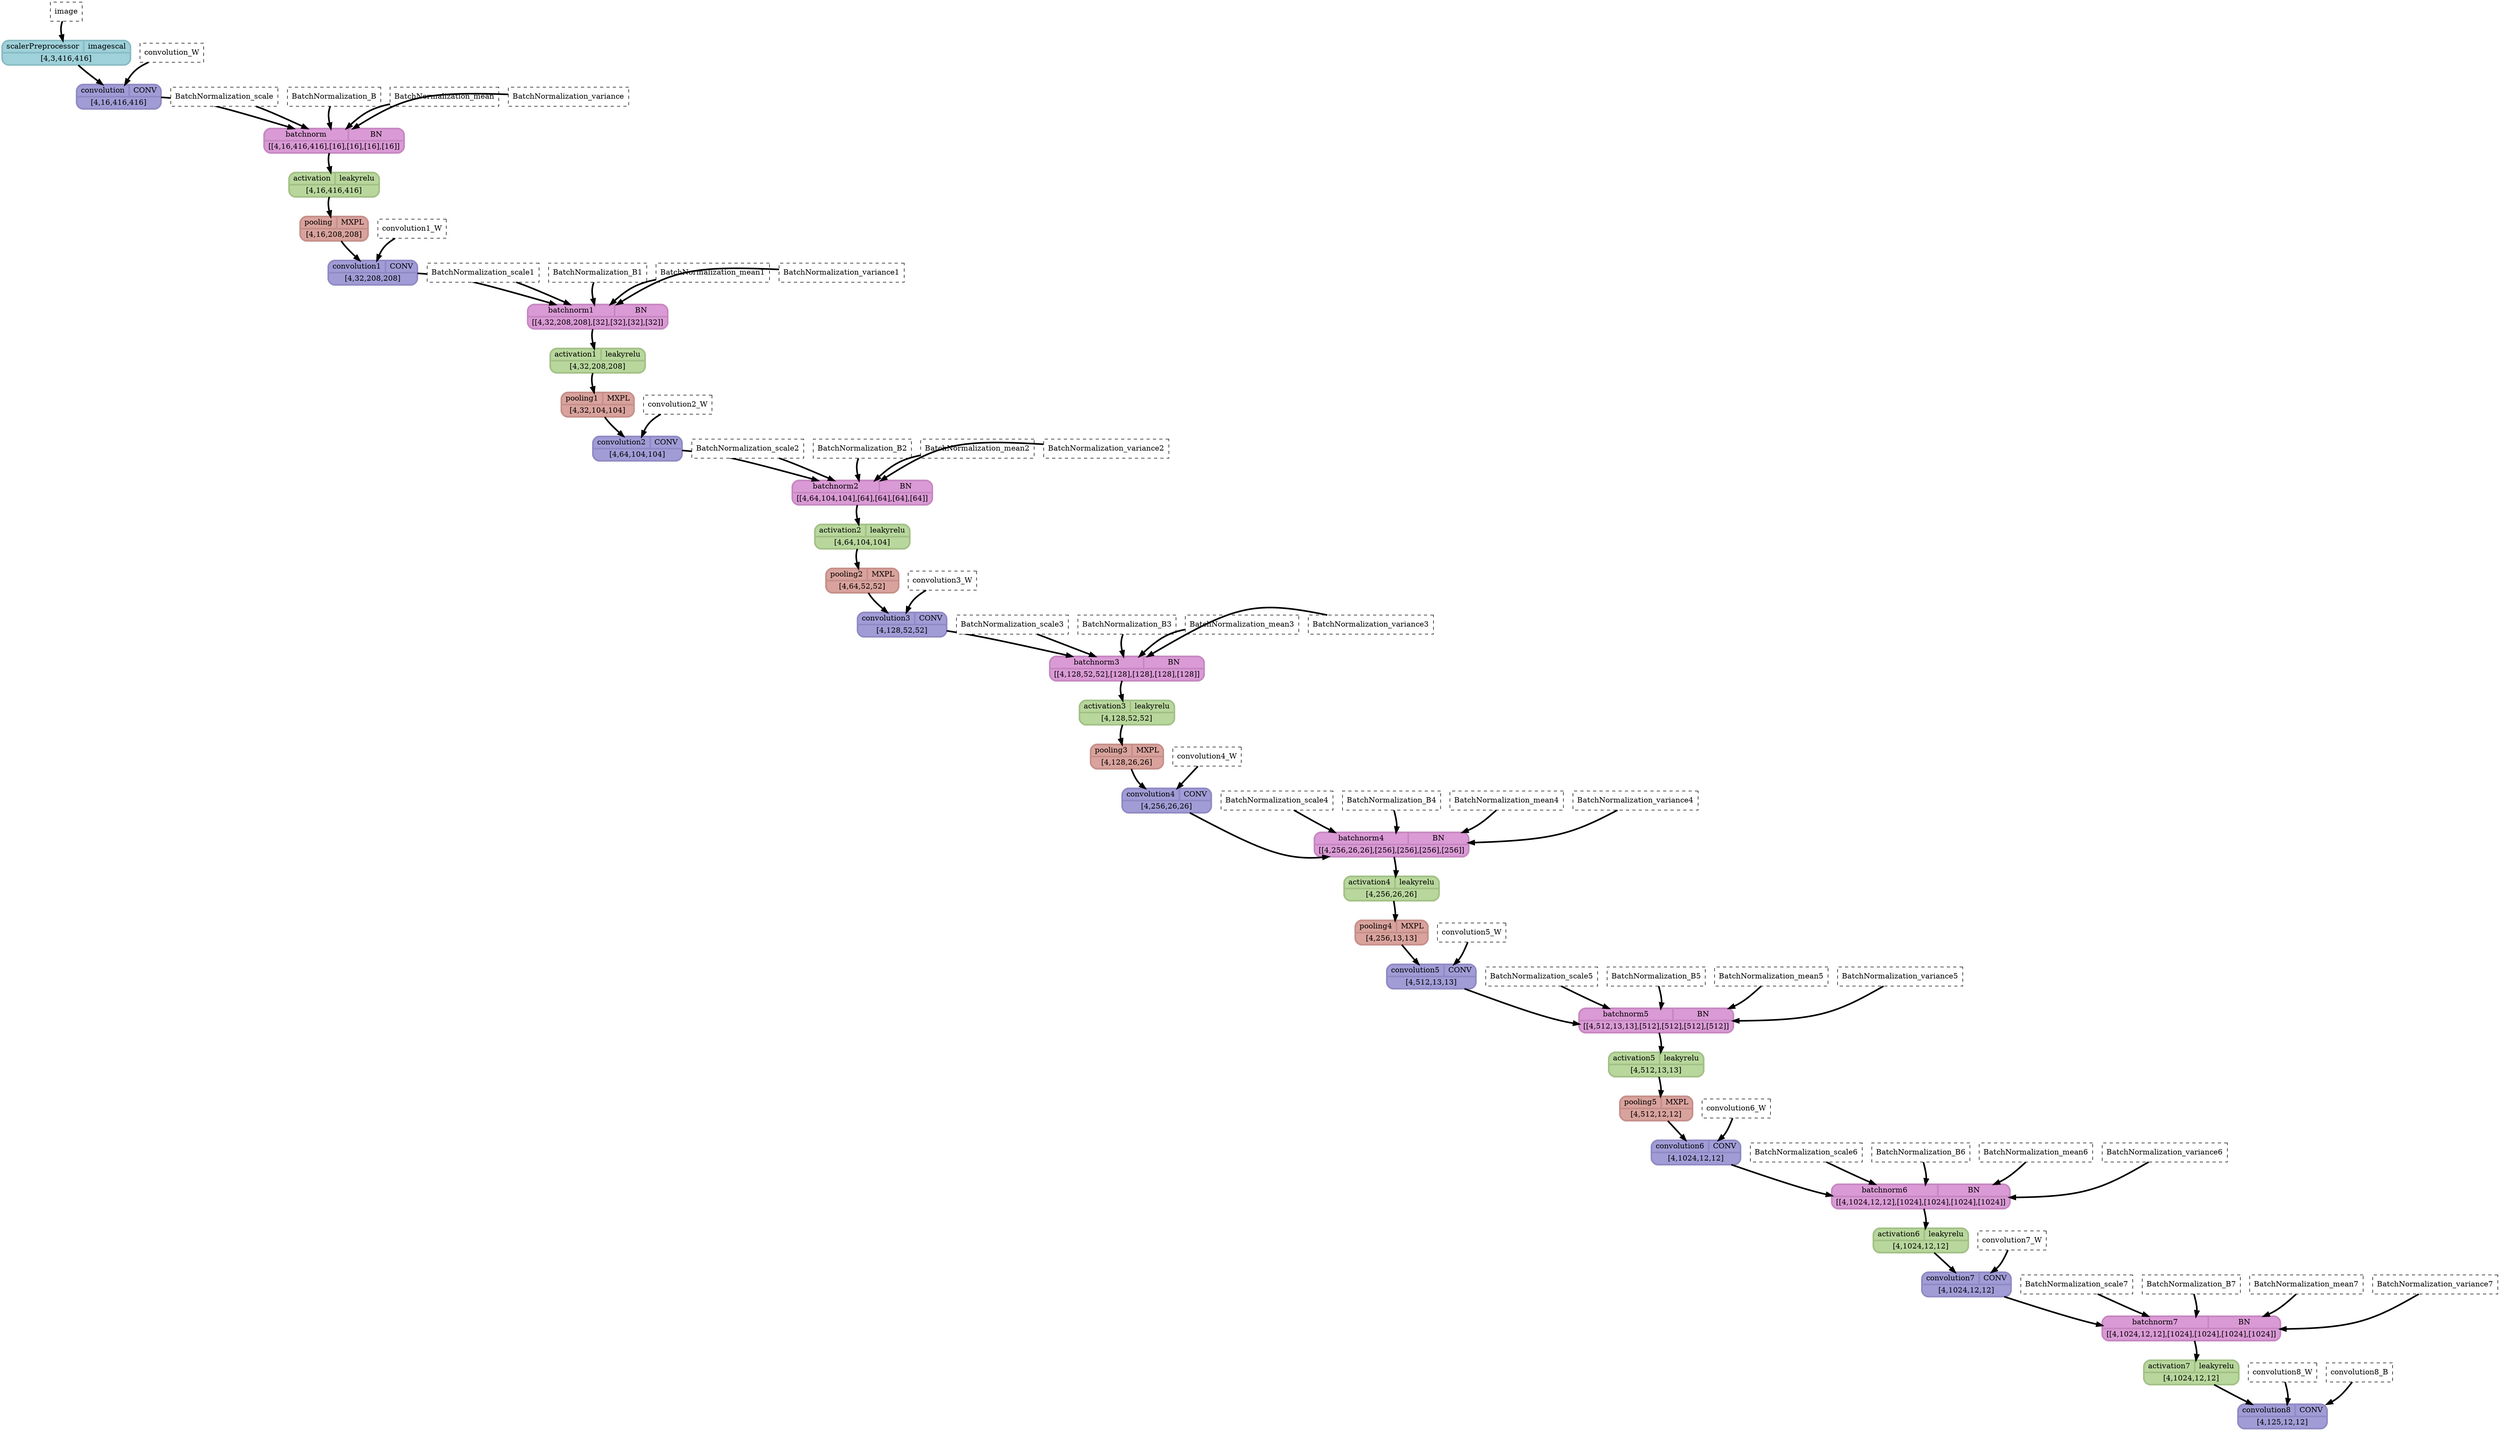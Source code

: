strict digraph {
  graph [
    rankdir="TB"
    overlap=prism
    overlap_shrink=true
    splines=curved
  ];
  node [
    shape=Mrecord
  ];
  edge [
    penwidth=3
  ];

  // Node definitions.
  "image" [
    id=0
    name="image"
    type=constant_input
    label="image"
    inputs=""
    outputs=""
    shape=box
    style="filled,dashed"
    fillcolor="white"
  ];
  "image2" [
    id=1
    name="image2"
    type=ImageScaler
    label="{ {scalerPreprocessor  | imagescal} | [4,3,416,416] }"
    inputs="image"
    outputs="image2"
    penwidth=3
    style=filled
    color="#88bbc3"
    fontcolor="#000000"
    fillcolor="#9ed1da"
  ];
  "convolution_W" [
    id=2
    name="convolution_W"
    type=constant_input
    label="convolution_W"
    inputs=""
    outputs=""
    shape=box
    style="filled,dashed"
    fillcolor="white"
  ];
  "convolution2d_1_output" [
    id=3
    name="convolution2d_1_output"
    type=Conv
    label="{ {convolution  | CONV} | [4,16,416,416] }"
    inputs="image2;convolution_W"
    outputs="convolution2d_1_output"
    penwidth=3
    style=filled
    color="#8f8ac3"
    fontcolor="#000000"
    fillcolor="#a19cd6"
  ];
  "BatchNormalization_scale" [
    id=4
    name="BatchNormalization_scale"
    type=constant_input
    label="BatchNormalization_scale"
    inputs=""
    outputs=""
    shape=box
    style="filled,dashed"
    fillcolor="white"
  ];
  "BatchNormalization_B" [
    id=5
    name="BatchNormalization_B"
    type=constant_input
    label="BatchNormalization_B"
    inputs=""
    outputs=""
    shape=box
    style="filled,dashed"
    fillcolor="white"
  ];
  "BatchNormalization_mean" [
    id=6
    name="BatchNormalization_mean"
    type=constant_input
    label="BatchNormalization_mean"
    inputs=""
    outputs=""
    shape=box
    style="filled,dashed"
    fillcolor="white"
  ];
  "BatchNormalization_variance" [
    id=7
    name="BatchNormalization_variance"
    type=constant_input
    label="BatchNormalization_variance"
    inputs=""
    outputs=""
    shape=box
    style="filled,dashed"
    fillcolor="white"
  ];
  "batchnormalization_1_output" [
    id=8
    name="batchnormalization_1_output"
    type=BatchNormalization
    label="{ {batchnorm  | BN} | [[4,16,416,416],[16],[16],[16],[16]] }"
    inputs="convolution2d_1_output;BatchNormalization_scale;BatchNormalization_B;BatchNormalization_mean;BatchNormalization_variance"
    outputs="batchnormalization_1_output"
    penwidth=3
    style=filled
    color="#c687c1"
    fontcolor="#000000"
    fillcolor="#da9ad5"
  ];
  "leakyrelu_1_output" [
    id=9
    name="leakyrelu_1_output"
    type=LeakyRelu
    label="{ {activation  | leakyrelu} | [4,16,416,416] }"
    inputs="batchnormalization_1_output"
    outputs="leakyrelu_1_output"
    penwidth=3
    style=filled
    color="#a2c086"
    fontcolor="#000000"
    fillcolor="#b8d79c"
  ];
  "maxpooling2d_1_output" [
    id=10
    name="maxpooling2d_1_output"
    type=MaxPool
    label="{ {pooling  | MXPL} | [4,16,208,208] }"
    inputs="leakyrelu_1_output"
    outputs="maxpooling2d_1_output"
    penwidth=3
    style=filled
    color="#c58f8a"
    fontcolor="#000000"
    fillcolor="#d9a29c"
  ];
  "convolution1_W" [
    id=11
    name="convolution1_W"
    type=constant_input
    label="convolution1_W"
    inputs=""
    outputs=""
    shape=box
    style="filled,dashed"
    fillcolor="white"
  ];
  "convolution2d_2_output" [
    id=12
    name="convolution2d_2_output"
    type=Conv
    label="{ {convolution1  | CONV} | [4,32,208,208] }"
    inputs="maxpooling2d_1_output;convolution1_W"
    outputs="convolution2d_2_output"
    penwidth=3
    style=filled
    color="#8f8ac3"
    fontcolor="#000000"
    fillcolor="#a19cd6"
  ];
  "BatchNormalization_scale1" [
    id=13
    name="BatchNormalization_scale1"
    type=constant_input
    label="BatchNormalization_scale1"
    inputs=""
    outputs=""
    shape=box
    style="filled,dashed"
    fillcolor="white"
  ];
  "BatchNormalization_B1" [
    id=14
    name="BatchNormalization_B1"
    type=constant_input
    label="BatchNormalization_B1"
    inputs=""
    outputs=""
    shape=box
    style="filled,dashed"
    fillcolor="white"
  ];
  "BatchNormalization_mean1" [
    id=15
    name="BatchNormalization_mean1"
    type=constant_input
    label="BatchNormalization_mean1"
    inputs=""
    outputs=""
    shape=box
    style="filled,dashed"
    fillcolor="white"
  ];
  "BatchNormalization_variance1" [
    id=16
    name="BatchNormalization_variance1"
    type=constant_input
    label="BatchNormalization_variance1"
    inputs=""
    outputs=""
    shape=box
    style="filled,dashed"
    fillcolor="white"
  ];
  "batchnormalization_2_output" [
    id=17
    name="batchnormalization_2_output"
    type=BatchNormalization
    label="{ {batchnorm1  | BN} | [[4,32,208,208],[32],[32],[32],[32]] }"
    inputs="convolution2d_2_output;BatchNormalization_scale1;BatchNormalization_B1;BatchNormalization_mean1;BatchNormalization_variance1"
    outputs="batchnormalization_2_output"
    penwidth=3
    style=filled
    color="#c687c1"
    fontcolor="#000000"
    fillcolor="#da9ad5"
  ];
  "leakyrelu_2_output" [
    id=18
    name="leakyrelu_2_output"
    type=LeakyRelu
    label="{ {activation1  | leakyrelu} | [4,32,208,208] }"
    inputs="batchnormalization_2_output"
    outputs="leakyrelu_2_output"
    penwidth=3
    style=filled
    color="#a2c086"
    fontcolor="#000000"
    fillcolor="#b8d79c"
  ];
  "maxpooling2d_2_output" [
    id=19
    name="maxpooling2d_2_output"
    type=MaxPool
    label="{ {pooling1  | MXPL} | [4,32,104,104] }"
    inputs="leakyrelu_2_output"
    outputs="maxpooling2d_2_output"
    penwidth=3
    style=filled
    color="#c58f8a"
    fontcolor="#000000"
    fillcolor="#d9a29c"
  ];
  "convolution2_W" [
    id=20
    name="convolution2_W"
    type=constant_input
    label="convolution2_W"
    inputs=""
    outputs=""
    shape=box
    style="filled,dashed"
    fillcolor="white"
  ];
  "convolution2d_3_output" [
    id=21
    name="convolution2d_3_output"
    type=Conv
    label="{ {convolution2  | CONV} | [4,64,104,104] }"
    inputs="maxpooling2d_2_output;convolution2_W"
    outputs="convolution2d_3_output"
    penwidth=3
    style=filled
    color="#8f8ac3"
    fontcolor="#000000"
    fillcolor="#a19cd6"
  ];
  "BatchNormalization_scale2" [
    id=22
    name="BatchNormalization_scale2"
    type=constant_input
    label="BatchNormalization_scale2"
    inputs=""
    outputs=""
    shape=box
    style="filled,dashed"
    fillcolor="white"
  ];
  "BatchNormalization_B2" [
    id=23
    name="BatchNormalization_B2"
    type=constant_input
    label="BatchNormalization_B2"
    inputs=""
    outputs=""
    shape=box
    style="filled,dashed"
    fillcolor="white"
  ];
  "BatchNormalization_mean2" [
    id=24
    name="BatchNormalization_mean2"
    type=constant_input
    label="BatchNormalization_mean2"
    inputs=""
    outputs=""
    shape=box
    style="filled,dashed"
    fillcolor="white"
  ];
  "BatchNormalization_variance2" [
    id=25
    name="BatchNormalization_variance2"
    type=constant_input
    label="BatchNormalization_variance2"
    inputs=""
    outputs=""
    shape=box
    style="filled,dashed"
    fillcolor="white"
  ];
  "batchnormalization_3_output" [
    id=26
    name="batchnormalization_3_output"
    type=BatchNormalization
    label="{ {batchnorm2  | BN} | [[4,64,104,104],[64],[64],[64],[64]] }"
    inputs="convolution2d_3_output;BatchNormalization_scale2;BatchNormalization_B2;BatchNormalization_mean2;BatchNormalization_variance2"
    outputs="batchnormalization_3_output"
    penwidth=3
    style=filled
    color="#c687c1"
    fontcolor="#000000"
    fillcolor="#da9ad5"
  ];
  "leakyrelu_3_output" [
    id=27
    name="leakyrelu_3_output"
    type=LeakyRelu
    label="{ {activation2  | leakyrelu} | [4,64,104,104] }"
    inputs="batchnormalization_3_output"
    outputs="leakyrelu_3_output"
    penwidth=3
    style=filled
    color="#a2c086"
    fontcolor="#000000"
    fillcolor="#b8d79c"
  ];
  "maxpooling2d_3_output" [
    id=28
    name="maxpooling2d_3_output"
    type=MaxPool
    label="{ {pooling2  | MXPL} | [4,64,52,52] }"
    inputs="leakyrelu_3_output"
    outputs="maxpooling2d_3_output"
    penwidth=3
    style=filled
    color="#c58f8a"
    fontcolor="#000000"
    fillcolor="#d9a29c"
  ];
  "convolution3_W" [
    id=29
    name="convolution3_W"
    type=constant_input
    label="convolution3_W"
    inputs=""
    outputs=""
    shape=box
    style="filled,dashed"
    fillcolor="white"
  ];
  "convolution2d_4_output" [
    id=30
    name="convolution2d_4_output"
    type=Conv
    label="{ {convolution3  | CONV} | [4,128,52,52] }"
    inputs="maxpooling2d_3_output;convolution3_W"
    outputs="convolution2d_4_output"
    penwidth=3
    style=filled
    color="#8f8ac3"
    fontcolor="#000000"
    fillcolor="#a19cd6"
  ];
  "BatchNormalization_scale3" [
    id=31
    name="BatchNormalization_scale3"
    type=constant_input
    label="BatchNormalization_scale3"
    inputs=""
    outputs=""
    shape=box
    style="filled,dashed"
    fillcolor="white"
  ];
  "BatchNormalization_B3" [
    id=32
    name="BatchNormalization_B3"
    type=constant_input
    label="BatchNormalization_B3"
    inputs=""
    outputs=""
    shape=box
    style="filled,dashed"
    fillcolor="white"
  ];
  "BatchNormalization_mean3" [
    id=33
    name="BatchNormalization_mean3"
    type=constant_input
    label="BatchNormalization_mean3"
    inputs=""
    outputs=""
    shape=box
    style="filled,dashed"
    fillcolor="white"
  ];
  "BatchNormalization_variance3" [
    id=34
    name="BatchNormalization_variance3"
    type=constant_input
    label="BatchNormalization_variance3"
    inputs=""
    outputs=""
    shape=box
    style="filled,dashed"
    fillcolor="white"
  ];
  "batchnormalization_4_output" [
    id=35
    name="batchnormalization_4_output"
    type=BatchNormalization
    label="{ {batchnorm3  | BN} | [[4,128,52,52],[128],[128],[128],[128]] }"
    inputs="convolution2d_4_output;BatchNormalization_scale3;BatchNormalization_B3;BatchNormalization_mean3;BatchNormalization_variance3"
    outputs="batchnormalization_4_output"
    penwidth=3
    style=filled
    color="#c687c1"
    fontcolor="#000000"
    fillcolor="#da9ad5"
  ];
  "leakyrelu_4_output" [
    id=36
    name="leakyrelu_4_output"
    type=LeakyRelu
    label="{ {activation3  | leakyrelu} | [4,128,52,52] }"
    inputs="batchnormalization_4_output"
    outputs="leakyrelu_4_output"
    penwidth=3
    style=filled
    color="#a2c086"
    fontcolor="#000000"
    fillcolor="#b8d79c"
  ];
  "maxpooling2d_4_output" [
    id=37
    name="maxpooling2d_4_output"
    type=MaxPool
    label="{ {pooling3  | MXPL} | [4,128,26,26] }"
    inputs="leakyrelu_4_output"
    outputs="maxpooling2d_4_output"
    penwidth=3
    style=filled
    color="#c58f8a"
    fontcolor="#000000"
    fillcolor="#d9a29c"
  ];
  "convolution4_W" [
    id=38
    name="convolution4_W"
    type=constant_input
    label="convolution4_W"
    inputs=""
    outputs=""
    shape=box
    style="filled,dashed"
    fillcolor="white"
  ];
  "convolution2d_5_output" [
    id=39
    name="convolution2d_5_output"
    type=Conv
    label="{ {convolution4  | CONV} | [4,256,26,26] }"
    inputs="maxpooling2d_4_output;convolution4_W"
    outputs="convolution2d_5_output"
    penwidth=3
    style=filled
    color="#8f8ac3"
    fontcolor="#000000"
    fillcolor="#a19cd6"
  ];
  "BatchNormalization_scale4" [
    id=40
    name="BatchNormalization_scale4"
    type=constant_input
    label="BatchNormalization_scale4"
    inputs=""
    outputs=""
    shape=box
    style="filled,dashed"
    fillcolor="white"
  ];
  "BatchNormalization_B4" [
    id=41
    name="BatchNormalization_B4"
    type=constant_input
    label="BatchNormalization_B4"
    inputs=""
    outputs=""
    shape=box
    style="filled,dashed"
    fillcolor="white"
  ];
  "BatchNormalization_mean4" [
    id=42
    name="BatchNormalization_mean4"
    type=constant_input
    label="BatchNormalization_mean4"
    inputs=""
    outputs=""
    shape=box
    style="filled,dashed"
    fillcolor="white"
  ];
  "BatchNormalization_variance4" [
    id=43
    name="BatchNormalization_variance4"
    type=constant_input
    label="BatchNormalization_variance4"
    inputs=""
    outputs=""
    shape=box
    style="filled,dashed"
    fillcolor="white"
  ];
  "batchnormalization_5_output" [
    id=44
    name="batchnormalization_5_output"
    type=BatchNormalization
    label="{ {batchnorm4  | BN} | [[4,256,26,26],[256],[256],[256],[256]] }"
    inputs="convolution2d_5_output;BatchNormalization_scale4;BatchNormalization_B4;BatchNormalization_mean4;BatchNormalization_variance4"
    outputs="batchnormalization_5_output"
    penwidth=3
    style=filled
    color="#c687c1"
    fontcolor="#000000"
    fillcolor="#da9ad5"
  ];
  "leakyrelu_5_output" [
    id=45
    name="leakyrelu_5_output"
    type=LeakyRelu
    label="{ {activation4  | leakyrelu} | [4,256,26,26] }"
    inputs="batchnormalization_5_output"
    outputs="leakyrelu_5_output"
    penwidth=3
    style=filled
    color="#a2c086"
    fontcolor="#000000"
    fillcolor="#b8d79c"
  ];
  "maxpooling2d_5_output" [
    id=46
    name="maxpooling2d_5_output"
    type=MaxPool
    label="{ {pooling4  | MXPL} | [4,256,13,13] }"
    inputs="leakyrelu_5_output"
    outputs="maxpooling2d_5_output"
    penwidth=3
    style=filled
    color="#c58f8a"
    fontcolor="#000000"
    fillcolor="#d9a29c"
  ];
  "convolution5_W" [
    id=47
    name="convolution5_W"
    type=constant_input
    label="convolution5_W"
    inputs=""
    outputs=""
    shape=box
    style="filled,dashed"
    fillcolor="white"
  ];
  "convolution2d_6_output" [
    id=48
    name="convolution2d_6_output"
    type=Conv
    label="{ {convolution5  | CONV} | [4,512,13,13] }"
    inputs="maxpooling2d_5_output;convolution5_W"
    outputs="convolution2d_6_output"
    penwidth=3
    style=filled
    color="#8f8ac3"
    fontcolor="#000000"
    fillcolor="#a19cd6"
  ];
  "BatchNormalization_scale5" [
    id=49
    name="BatchNormalization_scale5"
    type=constant_input
    label="BatchNormalization_scale5"
    inputs=""
    outputs=""
    shape=box
    style="filled,dashed"
    fillcolor="white"
  ];
  "BatchNormalization_B5" [
    id=50
    name="BatchNormalization_B5"
    type=constant_input
    label="BatchNormalization_B5"
    inputs=""
    outputs=""
    shape=box
    style="filled,dashed"
    fillcolor="white"
  ];
  "BatchNormalization_mean5" [
    id=51
    name="BatchNormalization_mean5"
    type=constant_input
    label="BatchNormalization_mean5"
    inputs=""
    outputs=""
    shape=box
    style="filled,dashed"
    fillcolor="white"
  ];
  "BatchNormalization_variance5" [
    id=52
    name="BatchNormalization_variance5"
    type=constant_input
    label="BatchNormalization_variance5"
    inputs=""
    outputs=""
    shape=box
    style="filled,dashed"
    fillcolor="white"
  ];
  "batchnormalization_6_output" [
    id=53
    name="batchnormalization_6_output"
    type=BatchNormalization
    label="{ {batchnorm5  | BN} | [[4,512,13,13],[512],[512],[512],[512]] }"
    inputs="convolution2d_6_output;BatchNormalization_scale5;BatchNormalization_B5;BatchNormalization_mean5;BatchNormalization_variance5"
    outputs="batchnormalization_6_output"
    penwidth=3
    style=filled
    color="#c687c1"
    fontcolor="#000000"
    fillcolor="#da9ad5"
  ];
  "leakyrelu_6_output" [
    id=54
    name="leakyrelu_6_output"
    type=LeakyRelu
    label="{ {activation5  | leakyrelu} | [4,512,13,13] }"
    inputs="batchnormalization_6_output"
    outputs="leakyrelu_6_output"
    penwidth=3
    style=filled
    color="#a2c086"
    fontcolor="#000000"
    fillcolor="#b8d79c"
  ];
  "maxpooling2d_6_output" [
    id=55
    name="maxpooling2d_6_output"
    type=MaxPool
    label="{ {pooling5  | MXPL} | [4,512,12,12] }"
    inputs="leakyrelu_6_output"
    outputs="maxpooling2d_6_output"
    penwidth=3
    style=filled
    color="#c58f8a"
    fontcolor="#000000"
    fillcolor="#d9a29c"
  ];
  "convolution6_W" [
    id=56
    name="convolution6_W"
    type=constant_input
    label="convolution6_W"
    inputs=""
    outputs=""
    shape=box
    style="filled,dashed"
    fillcolor="white"
  ];
  "convolution2d_7_output" [
    id=57
    name="convolution2d_7_output"
    type=Conv
    label="{ {convolution6  | CONV} | [4,1024,12,12] }"
    inputs="maxpooling2d_6_output;convolution6_W"
    outputs="convolution2d_7_output"
    penwidth=3
    style=filled
    color="#8f8ac3"
    fontcolor="#000000"
    fillcolor="#a19cd6"
  ];
  "BatchNormalization_scale6" [
    id=58
    name="BatchNormalization_scale6"
    type=constant_input
    label="BatchNormalization_scale6"
    inputs=""
    outputs=""
    shape=box
    style="filled,dashed"
    fillcolor="white"
  ];
  "BatchNormalization_B6" [
    id=59
    name="BatchNormalization_B6"
    type=constant_input
    label="BatchNormalization_B6"
    inputs=""
    outputs=""
    shape=box
    style="filled,dashed"
    fillcolor="white"
  ];
  "BatchNormalization_mean6" [
    id=60
    name="BatchNormalization_mean6"
    type=constant_input
    label="BatchNormalization_mean6"
    inputs=""
    outputs=""
    shape=box
    style="filled,dashed"
    fillcolor="white"
  ];
  "BatchNormalization_variance6" [
    id=61
    name="BatchNormalization_variance6"
    type=constant_input
    label="BatchNormalization_variance6"
    inputs=""
    outputs=""
    shape=box
    style="filled,dashed"
    fillcolor="white"
  ];
  "batchnormalization_7_output" [
    id=62
    name="batchnormalization_7_output"
    type=BatchNormalization
    label="{ {batchnorm6  | BN} | [[4,1024,12,12],[1024],[1024],[1024],[1024]] }"
    inputs="convolution2d_7_output;BatchNormalization_scale6;BatchNormalization_B6;BatchNormalization_mean6;BatchNormalization_variance6"
    outputs="batchnormalization_7_output"
    penwidth=3
    style=filled
    color="#c687c1"
    fontcolor="#000000"
    fillcolor="#da9ad5"
  ];
  "leakyrelu_7_output" [
    id=63
    name="leakyrelu_7_output"
    type=LeakyRelu
    label="{ {activation6  | leakyrelu} | [4,1024,12,12] }"
    inputs="batchnormalization_7_output"
    outputs="leakyrelu_7_output"
    penwidth=3
    style=filled
    color="#a2c086"
    fontcolor="#000000"
    fillcolor="#b8d79c"
  ];
  "convolution7_W" [
    id=64
    name="convolution7_W"
    type=constant_input
    label="convolution7_W"
    inputs=""
    outputs=""
    shape=box
    style="filled,dashed"
    fillcolor="white"
  ];
  "convolution2d_8_output" [
    id=65
    name="convolution2d_8_output"
    type=Conv
    label="{ {convolution7  | CONV} | [4,1024,12,12] }"
    inputs="leakyrelu_7_output;convolution7_W"
    outputs="convolution2d_8_output"
    penwidth=3
    style=filled
    color="#8f8ac3"
    fontcolor="#000000"
    fillcolor="#a19cd6"
  ];
  "BatchNormalization_scale7" [
    id=66
    name="BatchNormalization_scale7"
    type=constant_input
    label="BatchNormalization_scale7"
    inputs=""
    outputs=""
    shape=box
    style="filled,dashed"
    fillcolor="white"
  ];
  "BatchNormalization_B7" [
    id=67
    name="BatchNormalization_B7"
    type=constant_input
    label="BatchNormalization_B7"
    inputs=""
    outputs=""
    shape=box
    style="filled,dashed"
    fillcolor="white"
  ];
  "BatchNormalization_mean7" [
    id=68
    name="BatchNormalization_mean7"
    type=constant_input
    label="BatchNormalization_mean7"
    inputs=""
    outputs=""
    shape=box
    style="filled,dashed"
    fillcolor="white"
  ];
  "BatchNormalization_variance7" [
    id=69
    name="BatchNormalization_variance7"
    type=constant_input
    label="BatchNormalization_variance7"
    inputs=""
    outputs=""
    shape=box
    style="filled,dashed"
    fillcolor="white"
  ];
  "batchnormalization_8_output" [
    id=70
    name="batchnormalization_8_output"
    type=BatchNormalization
    label="{ {batchnorm7  | BN} | [[4,1024,12,12],[1024],[1024],[1024],[1024]] }"
    inputs="convolution2d_8_output;BatchNormalization_scale7;BatchNormalization_B7;BatchNormalization_mean7;BatchNormalization_variance7"
    outputs="batchnormalization_8_output"
    penwidth=3
    style=filled
    color="#c687c1"
    fontcolor="#000000"
    fillcolor="#da9ad5"
  ];
  "leakyrelu_8_output" [
    id=71
    name="leakyrelu_8_output"
    type=LeakyRelu
    label="{ {activation7  | leakyrelu} | [4,1024,12,12] }"
    inputs="batchnormalization_8_output"
    outputs="leakyrelu_8_output"
    penwidth=3
    style=filled
    color="#a2c086"
    fontcolor="#000000"
    fillcolor="#b8d79c"
  ];
  "convolution8_W" [
    id=72
    name="convolution8_W"
    type=constant_input
    label="convolution8_W"
    inputs=""
    outputs=""
    shape=box
    style="filled,dashed"
    fillcolor="white"
  ];
  "convolution8_B" [
    id=73
    name="convolution8_B"
    type=constant_input
    label="convolution8_B"
    inputs=""
    outputs=""
    shape=box
    style="filled,dashed"
    fillcolor="white"
  ];
  "grid" [
    id=74
    name="grid"
    type=Conv
    label="{ {convolution8  | CONV} | [4,125,12,12] }"
    inputs="leakyrelu_8_output;convolution8_W;convolution8_B"
    outputs="grid"
    penwidth=3
    style=filled
    color="#8f8ac3"
    fontcolor="#000000"
    fillcolor="#a19cd6"
  ];

  // Edge definitions.
  "image" -> "image2";
  "image2" -> "convolution2d_1_output";
  "convolution_W" -> "convolution2d_1_output";
  "convolution2d_1_output" -> "batchnormalization_1_output";
  "BatchNormalization_scale" -> "batchnormalization_1_output";
  "BatchNormalization_B" -> "batchnormalization_1_output";
  "BatchNormalization_mean" -> "batchnormalization_1_output";
  "BatchNormalization_variance" -> "batchnormalization_1_output";
  "batchnormalization_1_output" -> "leakyrelu_1_output";
  "leakyrelu_1_output" -> "maxpooling2d_1_output";
  "maxpooling2d_1_output" -> "convolution2d_2_output";
  "convolution1_W" -> "convolution2d_2_output";
  "convolution2d_2_output" -> "batchnormalization_2_output";
  "BatchNormalization_scale1" -> "batchnormalization_2_output";
  "BatchNormalization_B1" -> "batchnormalization_2_output";
  "BatchNormalization_mean1" -> "batchnormalization_2_output";
  "BatchNormalization_variance1" -> "batchnormalization_2_output";
  "batchnormalization_2_output" -> "leakyrelu_2_output";
  "leakyrelu_2_output" -> "maxpooling2d_2_output";
  "maxpooling2d_2_output" -> "convolution2d_3_output";
  "convolution2_W" -> "convolution2d_3_output";
  "convolution2d_3_output" -> "batchnormalization_3_output";
  "BatchNormalization_scale2" -> "batchnormalization_3_output";
  "BatchNormalization_B2" -> "batchnormalization_3_output";
  "BatchNormalization_mean2" -> "batchnormalization_3_output";
  "BatchNormalization_variance2" -> "batchnormalization_3_output";
  "batchnormalization_3_output" -> "leakyrelu_3_output";
  "leakyrelu_3_output" -> "maxpooling2d_3_output";
  "maxpooling2d_3_output" -> "convolution2d_4_output";
  "convolution3_W" -> "convolution2d_4_output";
  "convolution2d_4_output" -> "batchnormalization_4_output";
  "BatchNormalization_scale3" -> "batchnormalization_4_output";
  "BatchNormalization_B3" -> "batchnormalization_4_output";
  "BatchNormalization_mean3" -> "batchnormalization_4_output";
  "BatchNormalization_variance3" -> "batchnormalization_4_output";
  "batchnormalization_4_output" -> "leakyrelu_4_output";
  "leakyrelu_4_output" -> "maxpooling2d_4_output";
  "maxpooling2d_4_output" -> "convolution2d_5_output";
  "convolution4_W" -> "convolution2d_5_output";
  "convolution2d_5_output" -> "batchnormalization_5_output";
  "BatchNormalization_scale4" -> "batchnormalization_5_output";
  "BatchNormalization_B4" -> "batchnormalization_5_output";
  "BatchNormalization_mean4" -> "batchnormalization_5_output";
  "BatchNormalization_variance4" -> "batchnormalization_5_output";
  "batchnormalization_5_output" -> "leakyrelu_5_output";
  "leakyrelu_5_output" -> "maxpooling2d_5_output";
  "maxpooling2d_5_output" -> "convolution2d_6_output";
  "convolution5_W" -> "convolution2d_6_output";
  "convolution2d_6_output" -> "batchnormalization_6_output";
  "BatchNormalization_scale5" -> "batchnormalization_6_output";
  "BatchNormalization_B5" -> "batchnormalization_6_output";
  "BatchNormalization_mean5" -> "batchnormalization_6_output";
  "BatchNormalization_variance5" -> "batchnormalization_6_output";
  "batchnormalization_6_output" -> "leakyrelu_6_output";
  "leakyrelu_6_output" -> "maxpooling2d_6_output";
  "maxpooling2d_6_output" -> "convolution2d_7_output";
  "convolution6_W" -> "convolution2d_7_output";
  "convolution2d_7_output" -> "batchnormalization_7_output";
  "BatchNormalization_scale6" -> "batchnormalization_7_output";
  "BatchNormalization_B6" -> "batchnormalization_7_output";
  "BatchNormalization_mean6" -> "batchnormalization_7_output";
  "BatchNormalization_variance6" -> "batchnormalization_7_output";
  "batchnormalization_7_output" -> "leakyrelu_7_output";
  "leakyrelu_7_output" -> "convolution2d_8_output";
  "convolution7_W" -> "convolution2d_8_output";
  "convolution2d_8_output" -> "batchnormalization_8_output";
  "BatchNormalization_scale7" -> "batchnormalization_8_output";
  "BatchNormalization_B7" -> "batchnormalization_8_output";
  "BatchNormalization_mean7" -> "batchnormalization_8_output";
  "BatchNormalization_variance7" -> "batchnormalization_8_output";
  "batchnormalization_8_output" -> "leakyrelu_8_output";
  "leakyrelu_8_output" -> "grid";
  "convolution8_W" -> "grid";
  "convolution8_B" -> "grid";
}